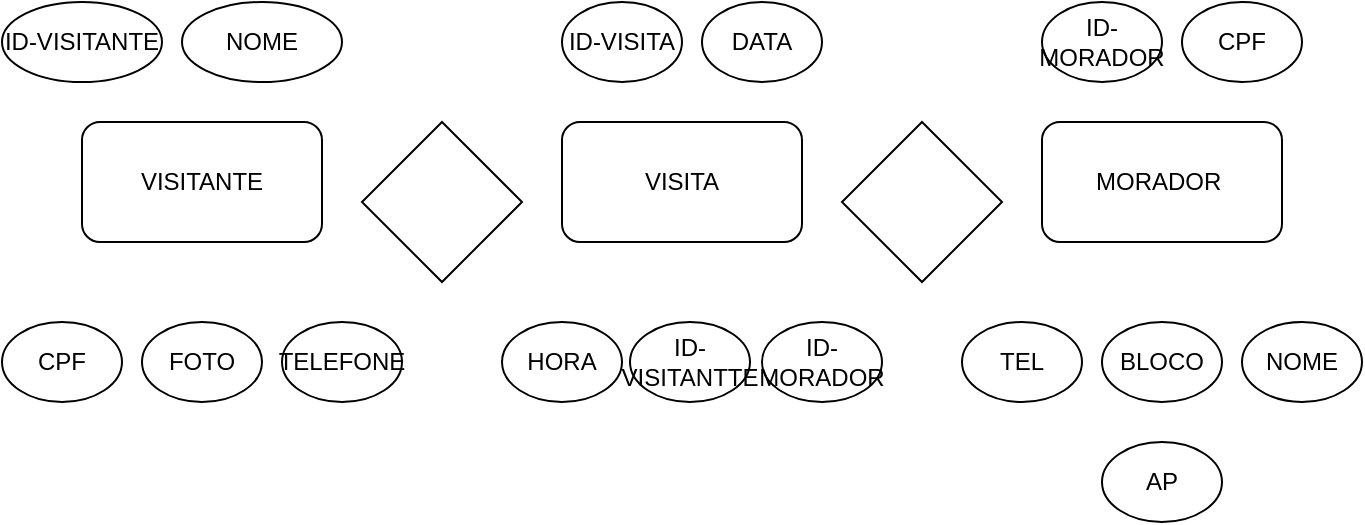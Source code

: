 <mxfile version="26.1.0">
  <diagram name="Página-1" id="n-gYPnxzvoxbKC6MefwJ">
    <mxGraphModel dx="786" dy="463" grid="1" gridSize="10" guides="1" tooltips="1" connect="1" arrows="1" fold="1" page="1" pageScale="1" pageWidth="827" pageHeight="1169" math="0" shadow="0">
      <root>
        <mxCell id="0" />
        <mxCell id="1" parent="0" />
        <mxCell id="aXi3hPOdCCC3074mC9qm-3" value="VISITANTE" style="rounded=1;whiteSpace=wrap;html=1;" vertex="1" parent="1">
          <mxGeometry x="80" y="160" width="120" height="60" as="geometry" />
        </mxCell>
        <mxCell id="aXi3hPOdCCC3074mC9qm-4" value="VISITA" style="rounded=1;whiteSpace=wrap;html=1;" vertex="1" parent="1">
          <mxGeometry x="320" y="160" width="120" height="60" as="geometry" />
        </mxCell>
        <mxCell id="aXi3hPOdCCC3074mC9qm-6" value="MORADOR&amp;nbsp;" style="rounded=1;whiteSpace=wrap;html=1;" vertex="1" parent="1">
          <mxGeometry x="560" y="160" width="120" height="60" as="geometry" />
        </mxCell>
        <mxCell id="aXi3hPOdCCC3074mC9qm-7" value="" style="rhombus;whiteSpace=wrap;html=1;" vertex="1" parent="1">
          <mxGeometry x="220" y="160" width="80" height="80" as="geometry" />
        </mxCell>
        <mxCell id="aXi3hPOdCCC3074mC9qm-8" value="" style="rhombus;whiteSpace=wrap;html=1;" vertex="1" parent="1">
          <mxGeometry x="460" y="160" width="80" height="80" as="geometry" />
        </mxCell>
        <mxCell id="aXi3hPOdCCC3074mC9qm-9" value="ID-VISITANTE" style="ellipse;whiteSpace=wrap;html=1;" vertex="1" parent="1">
          <mxGeometry x="40" y="100" width="80" height="40" as="geometry" />
        </mxCell>
        <mxCell id="aXi3hPOdCCC3074mC9qm-10" value="NOME" style="ellipse;whiteSpace=wrap;html=1;" vertex="1" parent="1">
          <mxGeometry x="130" y="100" width="80" height="40" as="geometry" />
        </mxCell>
        <mxCell id="aXi3hPOdCCC3074mC9qm-12" value="CPF" style="ellipse;whiteSpace=wrap;html=1;" vertex="1" parent="1">
          <mxGeometry x="40" y="260" width="60" height="40" as="geometry" />
        </mxCell>
        <mxCell id="aXi3hPOdCCC3074mC9qm-15" value="FOTO" style="ellipse;whiteSpace=wrap;html=1;" vertex="1" parent="1">
          <mxGeometry x="110" y="260" width="60" height="40" as="geometry" />
        </mxCell>
        <mxCell id="aXi3hPOdCCC3074mC9qm-16" value="TELEFONE" style="ellipse;whiteSpace=wrap;html=1;" vertex="1" parent="1">
          <mxGeometry x="180" y="260" width="60" height="40" as="geometry" />
        </mxCell>
        <mxCell id="aXi3hPOdCCC3074mC9qm-17" value="HORA" style="ellipse;whiteSpace=wrap;html=1;" vertex="1" parent="1">
          <mxGeometry x="290" y="260" width="60" height="40" as="geometry" />
        </mxCell>
        <mxCell id="aXi3hPOdCCC3074mC9qm-18" value="ID-VISITANTTE" style="ellipse;whiteSpace=wrap;html=1;" vertex="1" parent="1">
          <mxGeometry x="354" y="260" width="60" height="40" as="geometry" />
        </mxCell>
        <mxCell id="aXi3hPOdCCC3074mC9qm-19" value="ID-MORADOR" style="ellipse;whiteSpace=wrap;html=1;" vertex="1" parent="1">
          <mxGeometry x="420" y="260" width="60" height="40" as="geometry" />
        </mxCell>
        <mxCell id="aXi3hPOdCCC3074mC9qm-20" value="TEL" style="ellipse;whiteSpace=wrap;html=1;" vertex="1" parent="1">
          <mxGeometry x="520" y="260" width="60" height="40" as="geometry" />
        </mxCell>
        <mxCell id="aXi3hPOdCCC3074mC9qm-21" value="BLOCO" style="ellipse;whiteSpace=wrap;html=1;" vertex="1" parent="1">
          <mxGeometry x="590" y="260" width="60" height="40" as="geometry" />
        </mxCell>
        <mxCell id="aXi3hPOdCCC3074mC9qm-22" value="NOME" style="ellipse;whiteSpace=wrap;html=1;" vertex="1" parent="1">
          <mxGeometry x="660" y="260" width="60" height="40" as="geometry" />
        </mxCell>
        <mxCell id="aXi3hPOdCCC3074mC9qm-23" value="AP" style="ellipse;whiteSpace=wrap;html=1;" vertex="1" parent="1">
          <mxGeometry x="590" y="320" width="60" height="40" as="geometry" />
        </mxCell>
        <mxCell id="aXi3hPOdCCC3074mC9qm-24" value="ID-VISITA" style="ellipse;whiteSpace=wrap;html=1;" vertex="1" parent="1">
          <mxGeometry x="320" y="100" width="60" height="40" as="geometry" />
        </mxCell>
        <mxCell id="aXi3hPOdCCC3074mC9qm-25" value="DATA" style="ellipse;whiteSpace=wrap;html=1;" vertex="1" parent="1">
          <mxGeometry x="390" y="100" width="60" height="40" as="geometry" />
        </mxCell>
        <mxCell id="aXi3hPOdCCC3074mC9qm-26" value="ID-MORADOR" style="ellipse;whiteSpace=wrap;html=1;" vertex="1" parent="1">
          <mxGeometry x="560" y="100" width="60" height="40" as="geometry" />
        </mxCell>
        <mxCell id="aXi3hPOdCCC3074mC9qm-27" value="CPF" style="ellipse;whiteSpace=wrap;html=1;" vertex="1" parent="1">
          <mxGeometry x="630" y="100" width="60" height="40" as="geometry" />
        </mxCell>
      </root>
    </mxGraphModel>
  </diagram>
</mxfile>
